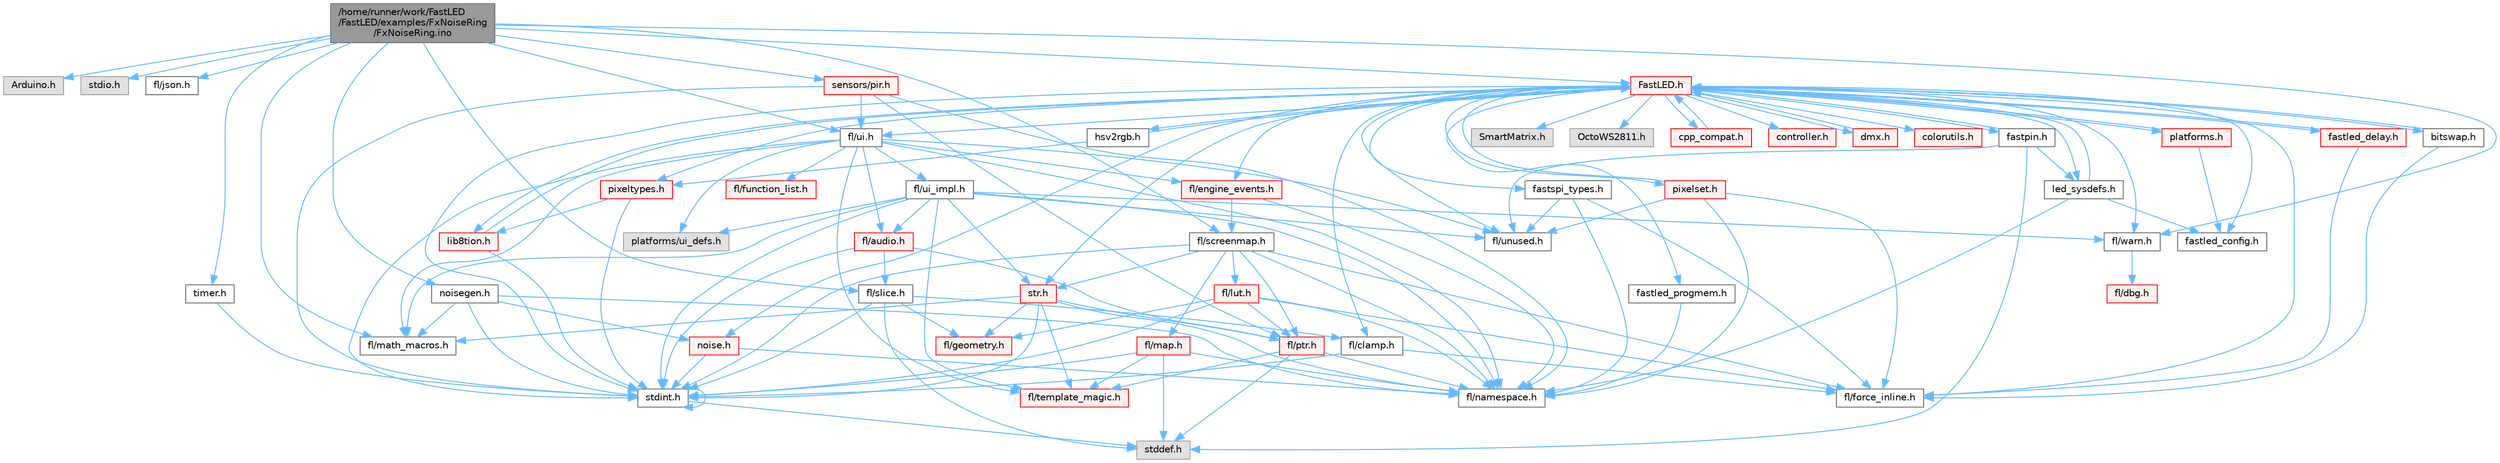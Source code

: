 digraph "/home/runner/work/FastLED/FastLED/examples/FxNoiseRing/FxNoiseRing.ino"
{
 // INTERACTIVE_SVG=YES
 // LATEX_PDF_SIZE
  bgcolor="transparent";
  edge [fontname=Helvetica,fontsize=10,labelfontname=Helvetica,labelfontsize=10];
  node [fontname=Helvetica,fontsize=10,shape=box,height=0.2,width=0.4];
  Node1 [id="Node000001",label="/home/runner/work/FastLED\l/FastLED/examples/FxNoiseRing\l/FxNoiseRing.ino",height=0.2,width=0.4,color="gray40", fillcolor="grey60", style="filled", fontcolor="black",tooltip=" "];
  Node1 -> Node2 [id="edge1_Node000001_Node000002",color="steelblue1",style="solid",tooltip=" "];
  Node2 [id="Node000002",label="Arduino.h",height=0.2,width=0.4,color="grey60", fillcolor="#E0E0E0", style="filled",tooltip=" "];
  Node1 -> Node3 [id="edge2_Node000001_Node000003",color="steelblue1",style="solid",tooltip=" "];
  Node3 [id="Node000003",label="stdio.h",height=0.2,width=0.4,color="grey60", fillcolor="#E0E0E0", style="filled",tooltip=" "];
  Node1 -> Node4 [id="edge3_Node000001_Node000004",color="steelblue1",style="solid",tooltip=" "];
  Node4 [id="Node000004",label="fl/json.h",height=0.2,width=0.4,color="grey40", fillcolor="white", style="filled",URL="$d7/d91/fl_2json_8h.html",tooltip=" "];
  Node1 -> Node5 [id="edge4_Node000001_Node000005",color="steelblue1",style="solid",tooltip=" "];
  Node5 [id="Node000005",label="fl/math_macros.h",height=0.2,width=0.4,color="grey40", fillcolor="white", style="filled",URL="$d8/db8/math__macros_8h.html",tooltip=" "];
  Node1 -> Node6 [id="edge5_Node000001_Node000006",color="steelblue1",style="solid",tooltip=" "];
  Node6 [id="Node000006",label="fl/warn.h",height=0.2,width=0.4,color="grey40", fillcolor="white", style="filled",URL="$de/d77/warn_8h.html",tooltip=" "];
  Node6 -> Node7 [id="edge6_Node000006_Node000007",color="steelblue1",style="solid",tooltip=" "];
  Node7 [id="Node000007",label="fl/dbg.h",height=0.2,width=0.4,color="red", fillcolor="#FFF0F0", style="filled",URL="$d6/d01/dbg_8h.html",tooltip=" "];
  Node1 -> Node31 [id="edge7_Node000001_Node000031",color="steelblue1",style="solid",tooltip=" "];
  Node31 [id="Node000031",label="noisegen.h",height=0.2,width=0.4,color="grey40", fillcolor="white", style="filled",URL="$d8/d10/noisegen_8h.html",tooltip="Noise generation classes."];
  Node31 -> Node10 [id="edge8_Node000031_Node000010",color="steelblue1",style="solid",tooltip=" "];
  Node10 [id="Node000010",label="stdint.h",height=0.2,width=0.4,color="grey40", fillcolor="white", style="filled",URL="$df/dd8/stdint_8h.html",tooltip=" "];
  Node10 -> Node11 [id="edge9_Node000010_Node000011",color="steelblue1",style="solid",tooltip=" "];
  Node11 [id="Node000011",label="stddef.h",height=0.2,width=0.4,color="grey60", fillcolor="#E0E0E0", style="filled",tooltip=" "];
  Node10 -> Node10 [id="edge10_Node000010_Node000010",color="steelblue1",style="solid",tooltip=" "];
  Node31 -> Node32 [id="edge11_Node000031_Node000032",color="steelblue1",style="solid",tooltip=" "];
  Node32 [id="Node000032",label="noise.h",height=0.2,width=0.4,color="red", fillcolor="#FFF0F0", style="filled",URL="$d1/d31/noise_8h.html",tooltip="Functions to generate and fill arrays with noise."];
  Node32 -> Node10 [id="edge12_Node000032_Node000010",color="steelblue1",style="solid",tooltip=" "];
  Node32 -> Node13 [id="edge13_Node000032_Node000013",color="steelblue1",style="solid",tooltip=" "];
  Node13 [id="Node000013",label="fl/namespace.h",height=0.2,width=0.4,color="grey40", fillcolor="white", style="filled",URL="$df/d2a/namespace_8h.html",tooltip="Implements the FastLED namespace macros."];
  Node31 -> Node5 [id="edge14_Node000031_Node000005",color="steelblue1",style="solid",tooltip=" "];
  Node31 -> Node13 [id="edge15_Node000031_Node000013",color="steelblue1",style="solid",tooltip=" "];
  Node1 -> Node34 [id="edge16_Node000001_Node000034",color="steelblue1",style="solid",tooltip=" "];
  Node34 [id="Node000034",label="fl/screenmap.h",height=0.2,width=0.4,color="grey40", fillcolor="white", style="filled",URL="$d7/d97/screenmap_8h.html",tooltip=" "];
  Node34 -> Node10 [id="edge17_Node000034_Node000010",color="steelblue1",style="solid",tooltip=" "];
  Node34 -> Node16 [id="edge18_Node000034_Node000016",color="steelblue1",style="solid",tooltip=" "];
  Node16 [id="Node000016",label="fl/force_inline.h",height=0.2,width=0.4,color="grey40", fillcolor="white", style="filled",URL="$d4/d64/force__inline_8h.html",tooltip=" "];
  Node34 -> Node35 [id="edge19_Node000034_Node000035",color="steelblue1",style="solid",tooltip=" "];
  Node35 [id="Node000035",label="fl/lut.h",height=0.2,width=0.4,color="red", fillcolor="#FFF0F0", style="filled",URL="$db/d54/lut_8h.html",tooltip=" "];
  Node35 -> Node16 [id="edge20_Node000035_Node000016",color="steelblue1",style="solid",tooltip=" "];
  Node35 -> Node25 [id="edge21_Node000035_Node000025",color="steelblue1",style="solid",tooltip=" "];
  Node25 [id="Node000025",label="fl/ptr.h",height=0.2,width=0.4,color="red", fillcolor="#FFF0F0", style="filled",URL="$dd/d98/ptr_8h.html",tooltip=" "];
  Node25 -> Node11 [id="edge22_Node000025_Node000011",color="steelblue1",style="solid",tooltip=" "];
  Node25 -> Node13 [id="edge23_Node000025_Node000013",color="steelblue1",style="solid",tooltip=" "];
  Node25 -> Node17 [id="edge24_Node000025_Node000017",color="steelblue1",style="solid",tooltip=" "];
  Node17 [id="Node000017",label="fl/template_magic.h",height=0.2,width=0.4,color="red", fillcolor="#FFF0F0", style="filled",URL="$d8/d0c/template__magic_8h.html",tooltip=" "];
  Node35 -> Node10 [id="edge25_Node000035_Node000010",color="steelblue1",style="solid",tooltip=" "];
  Node35 -> Node21 [id="edge26_Node000035_Node000021",color="steelblue1",style="solid",tooltip=" "];
  Node21 [id="Node000021",label="fl/geometry.h",height=0.2,width=0.4,color="red", fillcolor="#FFF0F0", style="filled",URL="$d4/d67/geometry_8h.html",tooltip=" "];
  Node35 -> Node13 [id="edge27_Node000035_Node000013",color="steelblue1",style="solid",tooltip=" "];
  Node34 -> Node25 [id="edge28_Node000034_Node000025",color="steelblue1",style="solid",tooltip=" "];
  Node34 -> Node37 [id="edge29_Node000034_Node000037",color="steelblue1",style="solid",tooltip=" "];
  Node37 [id="Node000037",label="fl/map.h",height=0.2,width=0.4,color="red", fillcolor="#FFF0F0", style="filled",URL="$dc/db7/map_8h.html",tooltip=" "];
  Node37 -> Node11 [id="edge30_Node000037_Node000011",color="steelblue1",style="solid",tooltip=" "];
  Node37 -> Node10 [id="edge31_Node000037_Node000010",color="steelblue1",style="solid",tooltip=" "];
  Node37 -> Node13 [id="edge32_Node000037_Node000013",color="steelblue1",style="solid",tooltip=" "];
  Node37 -> Node17 [id="edge33_Node000037_Node000017",color="steelblue1",style="solid",tooltip=" "];
  Node34 -> Node13 [id="edge34_Node000034_Node000013",color="steelblue1",style="solid",tooltip=" "];
  Node34 -> Node19 [id="edge35_Node000034_Node000019",color="steelblue1",style="solid",tooltip=" "];
  Node19 [id="Node000019",label="str.h",height=0.2,width=0.4,color="red", fillcolor="#FFF0F0", style="filled",URL="$d1/d93/str_8h.html",tooltip=" "];
  Node19 -> Node10 [id="edge36_Node000019_Node000010",color="steelblue1",style="solid",tooltip=" "];
  Node19 -> Node21 [id="edge37_Node000019_Node000021",color="steelblue1",style="solid",tooltip=" "];
  Node19 -> Node5 [id="edge38_Node000019_Node000005",color="steelblue1",style="solid",tooltip=" "];
  Node19 -> Node13 [id="edge39_Node000019_Node000013",color="steelblue1",style="solid",tooltip=" "];
  Node19 -> Node25 [id="edge40_Node000019_Node000025",color="steelblue1",style="solid",tooltip=" "];
  Node19 -> Node17 [id="edge41_Node000019_Node000017",color="steelblue1",style="solid",tooltip=" "];
  Node1 -> Node41 [id="edge42_Node000001_Node000041",color="steelblue1",style="solid",tooltip=" "];
  Node41 [id="Node000041",label="fl/slice.h",height=0.2,width=0.4,color="grey40", fillcolor="white", style="filled",URL="$d0/d48/slice_8h.html",tooltip=" "];
  Node41 -> Node11 [id="edge43_Node000041_Node000011",color="steelblue1",style="solid",tooltip=" "];
  Node41 -> Node10 [id="edge44_Node000041_Node000010",color="steelblue1",style="solid",tooltip=" "];
  Node41 -> Node23 [id="edge45_Node000041_Node000023",color="steelblue1",style="solid",tooltip=" "];
  Node23 [id="Node000023",label="fl/clamp.h",height=0.2,width=0.4,color="grey40", fillcolor="white", style="filled",URL="$d6/dd3/clamp_8h.html",tooltip=" "];
  Node23 -> Node10 [id="edge46_Node000023_Node000010",color="steelblue1",style="solid",tooltip=" "];
  Node23 -> Node16 [id="edge47_Node000023_Node000016",color="steelblue1",style="solid",tooltip=" "];
  Node41 -> Node21 [id="edge48_Node000041_Node000021",color="steelblue1",style="solid",tooltip=" "];
  Node1 -> Node42 [id="edge49_Node000001_Node000042",color="steelblue1",style="solid",tooltip=" "];
  Node42 [id="Node000042",label="fl/ui.h",height=0.2,width=0.4,color="grey40", fillcolor="white", style="filled",URL="$d9/d3b/ui_8h.html",tooltip=" "];
  Node42 -> Node10 [id="edge50_Node000042_Node000010",color="steelblue1",style="solid",tooltip=" "];
  Node42 -> Node43 [id="edge51_Node000042_Node000043",color="steelblue1",style="solid",tooltip=" "];
  Node43 [id="Node000043",label="fl/audio.h",height=0.2,width=0.4,color="red", fillcolor="#FFF0F0", style="filled",URL="$da/d09/audio_8h.html",tooltip=" "];
  Node43 -> Node25 [id="edge52_Node000043_Node000025",color="steelblue1",style="solid",tooltip=" "];
  Node43 -> Node41 [id="edge53_Node000043_Node000041",color="steelblue1",style="solid",tooltip=" "];
  Node43 -> Node10 [id="edge54_Node000043_Node000010",color="steelblue1",style="solid",tooltip=" "];
  Node42 -> Node45 [id="edge55_Node000042_Node000045",color="steelblue1",style="solid",tooltip=" "];
  Node45 [id="Node000045",label="fl/engine_events.h",height=0.2,width=0.4,color="red", fillcolor="#FFF0F0", style="filled",URL="$db/dc0/engine__events_8h.html",tooltip=" "];
  Node45 -> Node13 [id="edge56_Node000045_Node000013",color="steelblue1",style="solid",tooltip=" "];
  Node45 -> Node34 [id="edge57_Node000045_Node000034",color="steelblue1",style="solid",tooltip=" "];
  Node42 -> Node49 [id="edge58_Node000042_Node000049",color="steelblue1",style="solid",tooltip=" "];
  Node49 [id="Node000049",label="fl/function_list.h",height=0.2,width=0.4,color="red", fillcolor="#FFF0F0", style="filled",URL="$d0/d64/function__list_8h.html",tooltip=" "];
  Node42 -> Node5 [id="edge59_Node000042_Node000005",color="steelblue1",style="solid",tooltip=" "];
  Node42 -> Node13 [id="edge60_Node000042_Node000013",color="steelblue1",style="solid",tooltip=" "];
  Node42 -> Node17 [id="edge61_Node000042_Node000017",color="steelblue1",style="solid",tooltip=" "];
  Node42 -> Node51 [id="edge62_Node000042_Node000051",color="steelblue1",style="solid",tooltip=" "];
  Node51 [id="Node000051",label="fl/ui_impl.h",height=0.2,width=0.4,color="grey40", fillcolor="white", style="filled",URL="$d6/dc0/ui__impl_8h.html",tooltip=" "];
  Node51 -> Node10 [id="edge63_Node000051_Node000010",color="steelblue1",style="solid",tooltip=" "];
  Node51 -> Node43 [id="edge64_Node000051_Node000043",color="steelblue1",style="solid",tooltip=" "];
  Node51 -> Node5 [id="edge65_Node000051_Node000005",color="steelblue1",style="solid",tooltip=" "];
  Node51 -> Node13 [id="edge66_Node000051_Node000013",color="steelblue1",style="solid",tooltip=" "];
  Node51 -> Node19 [id="edge67_Node000051_Node000019",color="steelblue1",style="solid",tooltip=" "];
  Node51 -> Node17 [id="edge68_Node000051_Node000017",color="steelblue1",style="solid",tooltip=" "];
  Node51 -> Node52 [id="edge69_Node000051_Node000052",color="steelblue1",style="solid",tooltip=" "];
  Node52 [id="Node000052",label="fl/unused.h",height=0.2,width=0.4,color="grey40", fillcolor="white", style="filled",URL="$d8/d4b/unused_8h.html",tooltip=" "];
  Node51 -> Node6 [id="edge70_Node000051_Node000006",color="steelblue1",style="solid",tooltip=" "];
  Node51 -> Node53 [id="edge71_Node000051_Node000053",color="steelblue1",style="solid",tooltip=" "];
  Node53 [id="Node000053",label="platforms/ui_defs.h",height=0.2,width=0.4,color="grey60", fillcolor="#E0E0E0", style="filled",tooltip=" "];
  Node42 -> Node52 [id="edge72_Node000042_Node000052",color="steelblue1",style="solid",tooltip=" "];
  Node42 -> Node53 [id="edge73_Node000042_Node000053",color="steelblue1",style="solid",tooltip=" "];
  Node1 -> Node54 [id="edge74_Node000001_Node000054",color="steelblue1",style="solid",tooltip=" "];
  Node54 [id="Node000054",label="FastLED.h",height=0.2,width=0.4,color="red", fillcolor="#FFF0F0", style="filled",URL="$db/d97/_fast_l_e_d_8h.html",tooltip="central include file for FastLED, defines the CFastLED class/object"];
  Node54 -> Node10 [id="edge75_Node000054_Node000010",color="steelblue1",style="solid",tooltip=" "];
  Node54 -> Node55 [id="edge76_Node000054_Node000055",color="steelblue1",style="solid",tooltip=" "];
  Node55 [id="Node000055",label="SmartMatrix.h",height=0.2,width=0.4,color="grey60", fillcolor="#E0E0E0", style="filled",tooltip=" "];
  Node54 -> Node56 [id="edge77_Node000054_Node000056",color="steelblue1",style="solid",tooltip=" "];
  Node56 [id="Node000056",label="OctoWS2811.h",height=0.2,width=0.4,color="grey60", fillcolor="#E0E0E0", style="filled",tooltip=" "];
  Node54 -> Node16 [id="edge78_Node000054_Node000016",color="steelblue1",style="solid",tooltip=" "];
  Node54 -> Node57 [id="edge79_Node000054_Node000057",color="steelblue1",style="solid",tooltip=" "];
  Node57 [id="Node000057",label="cpp_compat.h",height=0.2,width=0.4,color="red", fillcolor="#FFF0F0", style="filled",URL="$d9/d13/cpp__compat_8h.html",tooltip="Compatibility functions based on C++ version."];
  Node57 -> Node54 [id="edge80_Node000057_Node000054",color="steelblue1",style="solid",tooltip=" "];
  Node54 -> Node59 [id="edge81_Node000054_Node000059",color="steelblue1",style="solid",tooltip=" "];
  Node59 [id="Node000059",label="fastled_config.h",height=0.2,width=0.4,color="grey40", fillcolor="white", style="filled",URL="$d5/d11/fastled__config_8h.html",tooltip="Contains definitions that can be used to configure FastLED at compile time."];
  Node54 -> Node60 [id="edge82_Node000054_Node000060",color="steelblue1",style="solid",tooltip=" "];
  Node60 [id="Node000060",label="led_sysdefs.h",height=0.2,width=0.4,color="grey40", fillcolor="white", style="filled",URL="$d9/d3e/led__sysdefs_8h.html",tooltip="Determines which platform system definitions to include."];
  Node60 -> Node54 [id="edge83_Node000060_Node000054",color="steelblue1",style="solid",tooltip=" "];
  Node60 -> Node59 [id="edge84_Node000060_Node000059",color="steelblue1",style="solid",tooltip=" "];
  Node60 -> Node13 [id="edge85_Node000060_Node000013",color="steelblue1",style="solid",tooltip=" "];
  Node54 -> Node61 [id="edge86_Node000054_Node000061",color="steelblue1",style="solid",tooltip=" "];
  Node61 [id="Node000061",label="fastled_delay.h",height=0.2,width=0.4,color="red", fillcolor="#FFF0F0", style="filled",URL="$d0/da8/fastled__delay_8h.html",tooltip="Utility functions and classes for managing delay cycles."];
  Node61 -> Node54 [id="edge87_Node000061_Node000054",color="steelblue1",style="solid",tooltip=" "];
  Node61 -> Node16 [id="edge88_Node000061_Node000016",color="steelblue1",style="solid",tooltip=" "];
  Node54 -> Node63 [id="edge89_Node000054_Node000063",color="steelblue1",style="solid",tooltip=" "];
  Node63 [id="Node000063",label="bitswap.h",height=0.2,width=0.4,color="grey40", fillcolor="white", style="filled",URL="$de/ded/bitswap_8h.html",tooltip="Functions for doing a rotation of bits/bytes used by parallel output."];
  Node63 -> Node54 [id="edge90_Node000063_Node000054",color="steelblue1",style="solid",tooltip=" "];
  Node63 -> Node16 [id="edge91_Node000063_Node000016",color="steelblue1",style="solid",tooltip=" "];
  Node54 -> Node64 [id="edge92_Node000054_Node000064",color="steelblue1",style="solid",tooltip=" "];
  Node64 [id="Node000064",label="controller.h",height=0.2,width=0.4,color="red", fillcolor="#FFF0F0", style="filled",URL="$d2/dd9/controller_8h.html",tooltip="deprecated: base definitions used by led controllers for writing out led data"];
  Node54 -> Node84 [id="edge93_Node000054_Node000084",color="steelblue1",style="solid",tooltip=" "];
  Node84 [id="Node000084",label="fastpin.h",height=0.2,width=0.4,color="grey40", fillcolor="white", style="filled",URL="$db/d65/fastpin_8h.html",tooltip="Class base definitions for defining fast pin access."];
  Node84 -> Node54 [id="edge94_Node000084_Node000054",color="steelblue1",style="solid",tooltip=" "];
  Node84 -> Node60 [id="edge95_Node000084_Node000060",color="steelblue1",style="solid",tooltip=" "];
  Node84 -> Node11 [id="edge96_Node000084_Node000011",color="steelblue1",style="solid",tooltip=" "];
  Node84 -> Node52 [id="edge97_Node000084_Node000052",color="steelblue1",style="solid",tooltip=" "];
  Node54 -> Node85 [id="edge98_Node000054_Node000085",color="steelblue1",style="solid",tooltip=" "];
  Node85 [id="Node000085",label="fastspi_types.h",height=0.2,width=0.4,color="grey40", fillcolor="white", style="filled",URL="$d2/ddb/fastspi__types_8h.html",tooltip="Data types and constants used by SPI interfaces."];
  Node85 -> Node16 [id="edge99_Node000085_Node000016",color="steelblue1",style="solid",tooltip=" "];
  Node85 -> Node13 [id="edge100_Node000085_Node000013",color="steelblue1",style="solid",tooltip=" "];
  Node85 -> Node52 [id="edge101_Node000085_Node000052",color="steelblue1",style="solid",tooltip=" "];
  Node54 -> Node86 [id="edge102_Node000054_Node000086",color="steelblue1",style="solid",tooltip=" "];
  Node86 [id="Node000086",label="dmx.h",height=0.2,width=0.4,color="red", fillcolor="#FFF0F0", style="filled",URL="$d3/de1/dmx_8h.html",tooltip="Defines the DMX512-based LED controllers."];
  Node86 -> Node54 [id="edge103_Node000086_Node000054",color="steelblue1",style="solid",tooltip=" "];
  Node54 -> Node89 [id="edge104_Node000054_Node000089",color="steelblue1",style="solid",tooltip=" "];
  Node89 [id="Node000089",label="platforms.h",height=0.2,width=0.4,color="red", fillcolor="#FFF0F0", style="filled",URL="$da/dc9/platforms_8h.html",tooltip="Determines which platforms headers to include."];
  Node89 -> Node54 [id="edge105_Node000089_Node000054",color="steelblue1",style="solid",tooltip=" "];
  Node89 -> Node59 [id="edge106_Node000089_Node000059",color="steelblue1",style="solid",tooltip=" "];
  Node54 -> Node91 [id="edge107_Node000054_Node000091",color="steelblue1",style="solid",tooltip=" "];
  Node91 [id="Node000091",label="fastled_progmem.h",height=0.2,width=0.4,color="grey40", fillcolor="white", style="filled",URL="$df/dab/fastled__progmem_8h.html",tooltip="Wrapper definitions to allow seamless use of PROGMEM in environments that have it."];
  Node91 -> Node13 [id="edge108_Node000091_Node000013",color="steelblue1",style="solid",tooltip=" "];
  Node54 -> Node67 [id="edge109_Node000054_Node000067",color="steelblue1",style="solid",tooltip=" "];
  Node67 [id="Node000067",label="lib8tion.h",height=0.2,width=0.4,color="red", fillcolor="#FFF0F0", style="filled",URL="$df/da5/lib8tion_8h.html",tooltip="Fast, efficient 8-bit math functions specifically designed for high-performance LED programming."];
  Node67 -> Node54 [id="edge110_Node000067_Node000054",color="steelblue1",style="solid",tooltip=" "];
  Node67 -> Node10 [id="edge111_Node000067_Node000010",color="steelblue1",style="solid",tooltip=" "];
  Node54 -> Node66 [id="edge112_Node000054_Node000066",color="steelblue1",style="solid",tooltip=" "];
  Node66 [id="Node000066",label="pixeltypes.h",height=0.2,width=0.4,color="red", fillcolor="#FFF0F0", style="filled",URL="$d2/dba/pixeltypes_8h.html",tooltip="Includes defintions for RGB and HSV pixels."];
  Node66 -> Node10 [id="edge113_Node000066_Node000010",color="steelblue1",style="solid",tooltip=" "];
  Node66 -> Node67 [id="edge114_Node000066_Node000067",color="steelblue1",style="solid",tooltip=" "];
  Node54 -> Node92 [id="edge115_Node000054_Node000092",color="steelblue1",style="solid",tooltip=" "];
  Node92 [id="Node000092",label="hsv2rgb.h",height=0.2,width=0.4,color="grey40", fillcolor="white", style="filled",URL="$de/d9a/hsv2rgb_8h.html",tooltip="Functions to convert from the HSV colorspace to the RGB colorspace."];
  Node92 -> Node54 [id="edge116_Node000092_Node000054",color="steelblue1",style="solid",tooltip=" "];
  Node92 -> Node66 [id="edge117_Node000092_Node000066",color="steelblue1",style="solid",tooltip=" "];
  Node54 -> Node93 [id="edge118_Node000054_Node000093",color="steelblue1",style="solid",tooltip=" "];
  Node93 [id="Node000093",label="colorutils.h",height=0.2,width=0.4,color="red", fillcolor="#FFF0F0", style="filled",URL="$d1/dfb/colorutils_8h.html",tooltip=" "];
  Node54 -> Node99 [id="edge119_Node000054_Node000099",color="steelblue1",style="solid",tooltip=" "];
  Node99 [id="Node000099",label="pixelset.h",height=0.2,width=0.4,color="red", fillcolor="#FFF0F0", style="filled",URL="$d4/d46/pixelset_8h.html",tooltip="Declares classes for managing logical groups of LEDs."];
  Node99 -> Node16 [id="edge120_Node000099_Node000016",color="steelblue1",style="solid",tooltip=" "];
  Node99 -> Node13 [id="edge121_Node000099_Node000013",color="steelblue1",style="solid",tooltip=" "];
  Node99 -> Node52 [id="edge122_Node000099_Node000052",color="steelblue1",style="solid",tooltip=" "];
  Node99 -> Node54 [id="edge123_Node000099_Node000054",color="steelblue1",style="solid",tooltip=" "];
  Node54 -> Node32 [id="edge124_Node000054_Node000032",color="steelblue1",style="solid",tooltip=" "];
  Node54 -> Node45 [id="edge125_Node000054_Node000045",color="steelblue1",style="solid",tooltip=" "];
  Node54 -> Node19 [id="edge126_Node000054_Node000019",color="steelblue1",style="solid",tooltip=" "];
  Node54 -> Node23 [id="edge127_Node000054_Node000023",color="steelblue1",style="solid",tooltip=" "];
  Node54 -> Node6 [id="edge128_Node000054_Node000006",color="steelblue1",style="solid",tooltip=" "];
  Node54 -> Node52 [id="edge129_Node000054_Node000052",color="steelblue1",style="solid",tooltip=" "];
  Node54 -> Node42 [id="edge130_Node000054_Node000042",color="steelblue1",style="solid",tooltip=" "];
  Node1 -> Node108 [id="edge131_Node000001_Node000108",color="steelblue1",style="solid",tooltip=" "];
  Node108 [id="Node000108",label="sensors/pir.h",height=0.2,width=0.4,color="red", fillcolor="#FFF0F0", style="filled",URL="$d9/dd3/pir_8h.html",tooltip=" "];
  Node108 -> Node10 [id="edge132_Node000108_Node000010",color="steelblue1",style="solid",tooltip=" "];
  Node108 -> Node25 [id="edge133_Node000108_Node000025",color="steelblue1",style="solid",tooltip=" "];
  Node108 -> Node42 [id="edge134_Node000108_Node000042",color="steelblue1",style="solid",tooltip=" "];
  Node108 -> Node13 [id="edge135_Node000108_Node000013",color="steelblue1",style="solid",tooltip=" "];
  Node1 -> Node111 [id="edge136_Node000001_Node000111",color="steelblue1",style="solid",tooltip=" "];
  Node111 [id="Node000111",label="timer.h",height=0.2,width=0.4,color="grey40", fillcolor="white", style="filled",URL="$d5/dd0/timer_8h.html",tooltip=" "];
  Node111 -> Node10 [id="edge137_Node000111_Node000010",color="steelblue1",style="solid",tooltip=" "];
}
